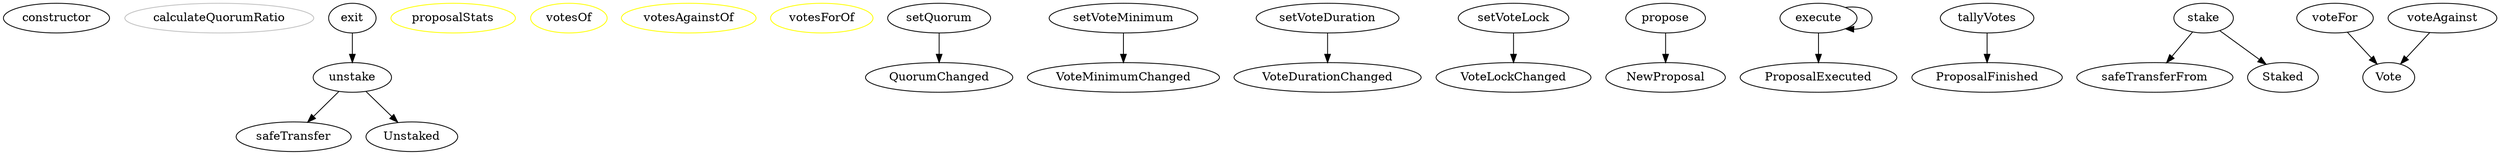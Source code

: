 strict digraph {
  constructor
  calculateQuorumRatio [color=gray]
  exit
  unstake
  proposalStats [color=yellow]
  votesOf [color=yellow]
  votesAgainstOf [color=yellow]
  votesForOf [color=yellow]
  setQuorum
  QuorumChanged
  setVoteMinimum
  VoteMinimumChanged
  setVoteDuration
  VoteDurationChanged
  setVoteLock
  VoteLockChanged
  propose
  NewProposal
  execute
  ProposalExecuted
  tallyVotes
  ProposalFinished
  stake
  safeTransferFrom
  Staked
  safeTransfer
  Unstaked
  voteFor
  Vote
  voteAgainst
  exit -> unstake
  setQuorum -> QuorumChanged
  setVoteMinimum -> VoteMinimumChanged
  setVoteDuration -> VoteDurationChanged
  setVoteLock -> VoteLockChanged
  propose -> NewProposal
  execute -> execute
  execute -> ProposalExecuted
  tallyVotes -> ProposalFinished
  stake -> safeTransferFrom
  stake -> Staked
  unstake -> safeTransfer
  unstake -> Unstaked
  voteFor -> Vote
  voteAgainst -> Vote
}

